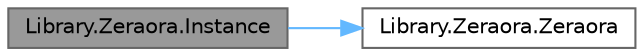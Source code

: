 digraph "Library.Zeraora.Instance"
{
 // INTERACTIVE_SVG=YES
 // LATEX_PDF_SIZE
  bgcolor="transparent";
  edge [fontname=Helvetica,fontsize=10,labelfontname=Helvetica,labelfontsize=10];
  node [fontname=Helvetica,fontsize=10,shape=box,height=0.2,width=0.4];
  rankdir="LR";
  Node1 [id="Node000001",label="Library.Zeraora.Instance",height=0.2,width=0.4,color="gray40", fillcolor="grey60", style="filled", fontcolor="black",tooltip="Este método retorna una copia del pokemon aplicando así, el patrón prototype."];
  Node1 -> Node2 [id="edge1_Node000001_Node000002",color="steelblue1",style="solid",tooltip=" "];
  Node2 [id="Node000002",label="Library.Zeraora.Zeraora",height=0.2,width=0.4,color="grey40", fillcolor="white", style="filled",URL="$classLibrary_1_1Zeraora.html#af4878849f3aea6f91f6207cd79394856",tooltip="Constructor de Zeraora, implementa el patron GRASP creator."];
}
